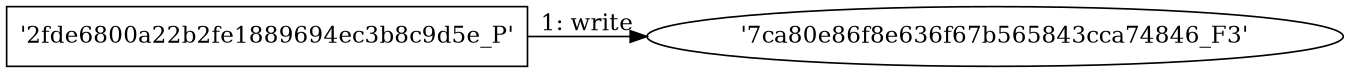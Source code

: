 digraph "D:\Learning\Paper\apt\基于CTI的攻击预警\Dataset\攻击图\ASGfromALLCTI\Understanding the performance impact of Spectre and Meltdown mitigations on Windows Systems.dot" {
rankdir="LR"
size="9"
fixedsize="false"
splines="true"
nodesep=0.3
ranksep=0
fontsize=10
overlap="scalexy"
engine= "neato"
	"'7ca80e86f8e636f67b565843cca74846_F3'" [node_type=file shape=ellipse]
	"'2fde6800a22b2fe1889694ec3b8c9d5e_P'" [node_type=Process shape=box]
	"'2fde6800a22b2fe1889694ec3b8c9d5e_P'" -> "'7ca80e86f8e636f67b565843cca74846_F3'" [label="1: write"]
}
